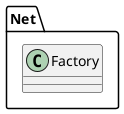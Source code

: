 /'
 '  UML include file for Net.Factory class
 '/

@startuml
class Net.Factory {
!ifdef SHOW_CONTENT
    +{static}static weak Factory get_default ()
    ----
    +TreeMap<string, Dcs.Object> make_object_map (unowned Node* node)
    +Object make_object (Type type) throws Error
    +Object make_object_from_node (unowned Node* node) throws Error
!endif
}
@enduml
